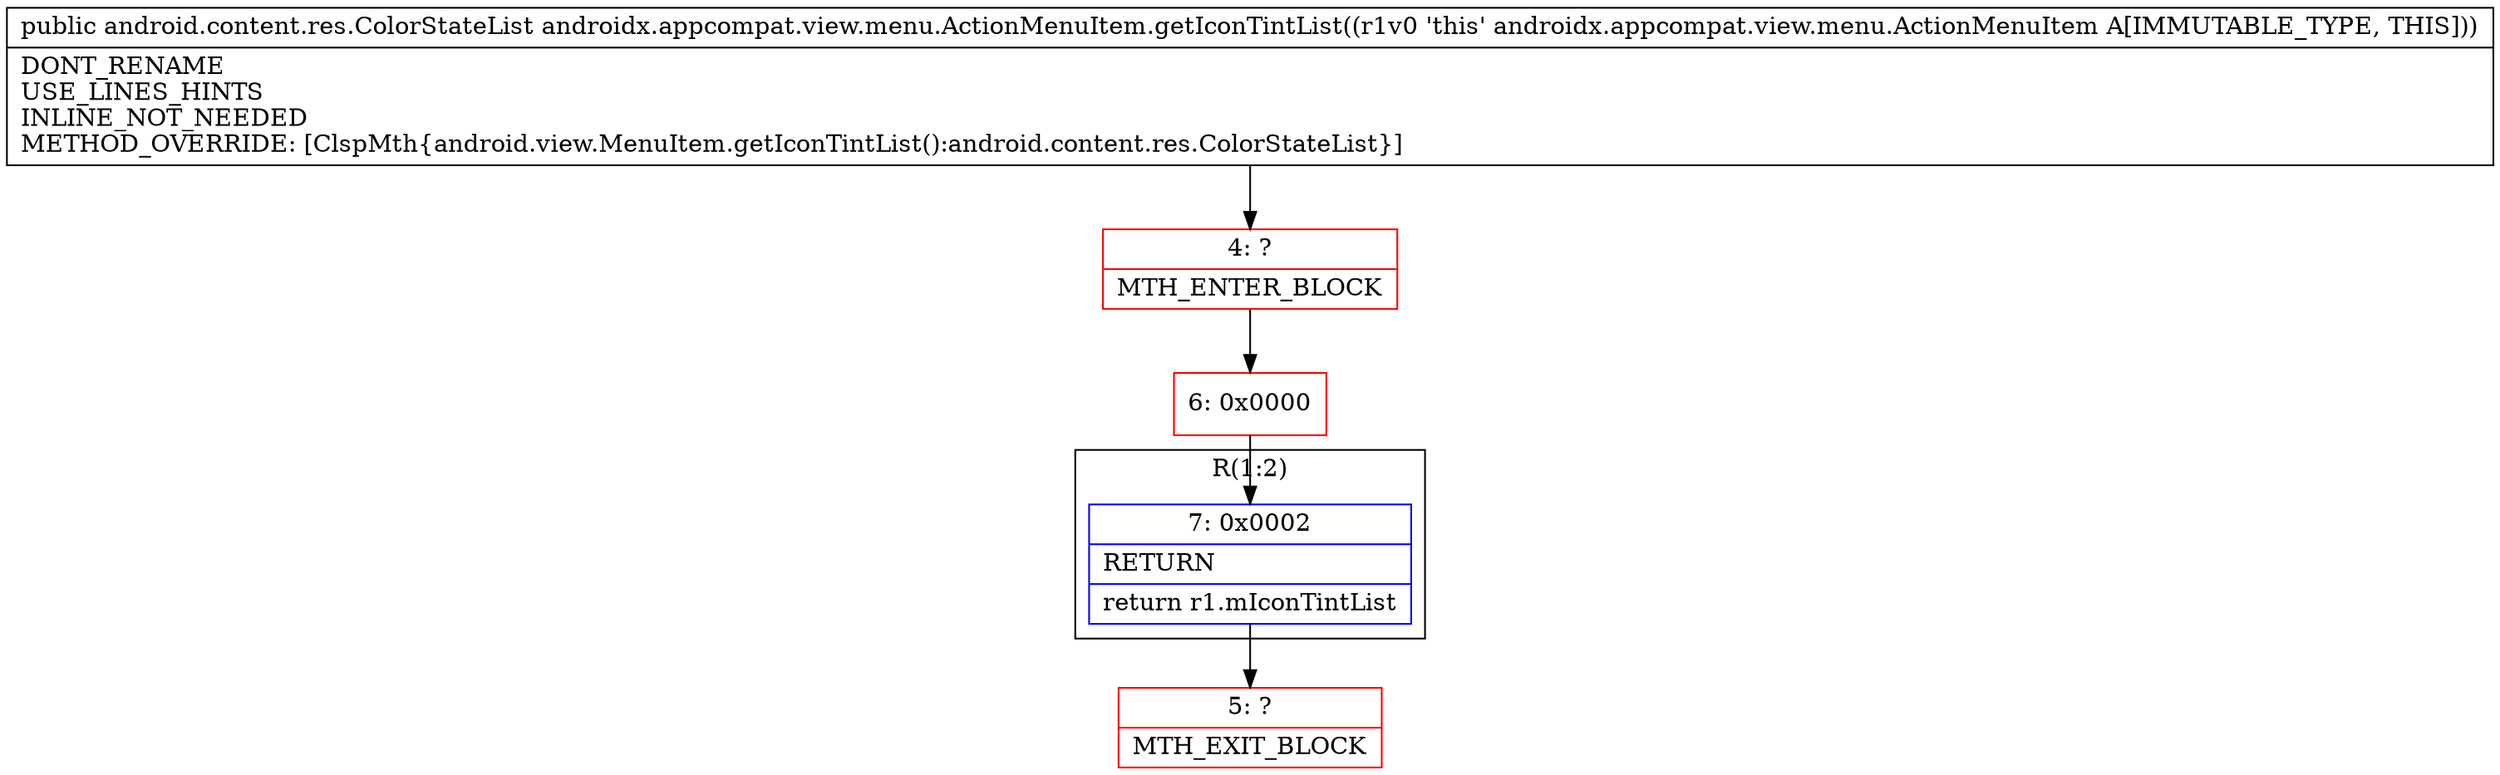 digraph "CFG forandroidx.appcompat.view.menu.ActionMenuItem.getIconTintList()Landroid\/content\/res\/ColorStateList;" {
subgraph cluster_Region_124609121 {
label = "R(1:2)";
node [shape=record,color=blue];
Node_7 [shape=record,label="{7\:\ 0x0002|RETURN\l|return r1.mIconTintList\l}"];
}
Node_4 [shape=record,color=red,label="{4\:\ ?|MTH_ENTER_BLOCK\l}"];
Node_6 [shape=record,color=red,label="{6\:\ 0x0000}"];
Node_5 [shape=record,color=red,label="{5\:\ ?|MTH_EXIT_BLOCK\l}"];
MethodNode[shape=record,label="{public android.content.res.ColorStateList androidx.appcompat.view.menu.ActionMenuItem.getIconTintList((r1v0 'this' androidx.appcompat.view.menu.ActionMenuItem A[IMMUTABLE_TYPE, THIS]))  | DONT_RENAME\lUSE_LINES_HINTS\lINLINE_NOT_NEEDED\lMETHOD_OVERRIDE: [ClspMth\{android.view.MenuItem.getIconTintList():android.content.res.ColorStateList\}]\l}"];
MethodNode -> Node_4;Node_7 -> Node_5;
Node_4 -> Node_6;
Node_6 -> Node_7;
}

